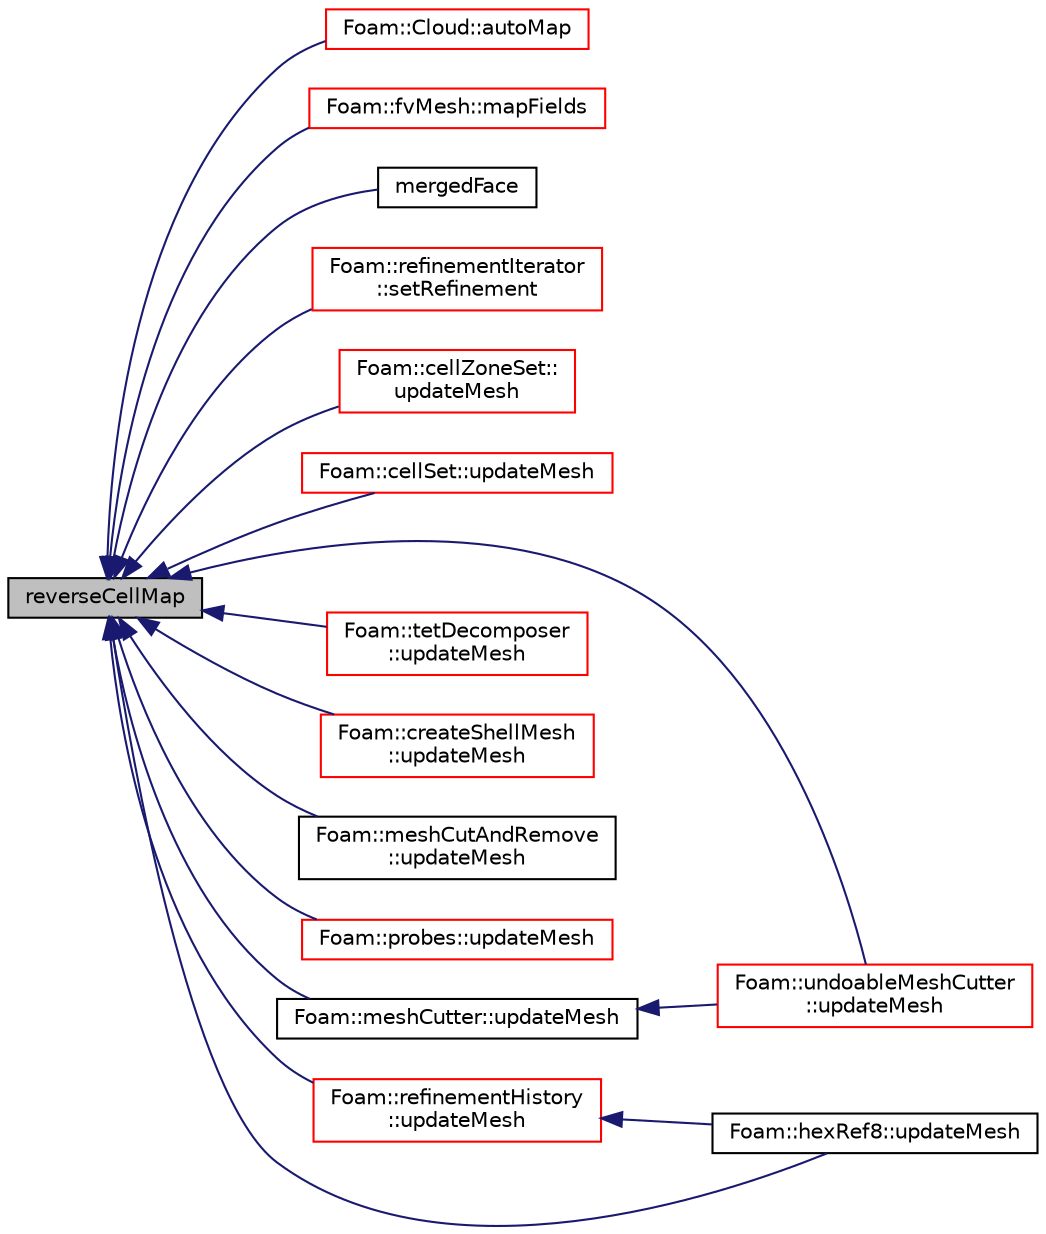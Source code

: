 digraph "reverseCellMap"
{
  bgcolor="transparent";
  edge [fontname="Helvetica",fontsize="10",labelfontname="Helvetica",labelfontsize="10"];
  node [fontname="Helvetica",fontsize="10",shape=record];
  rankdir="LR";
  Node1 [label="reverseCellMap",height=0.2,width=0.4,color="black", fillcolor="grey75", style="filled", fontcolor="black"];
  Node1 -> Node2 [dir="back",color="midnightblue",fontsize="10",style="solid",fontname="Helvetica"];
  Node2 [label="Foam::Cloud::autoMap",height=0.2,width=0.4,color="red",URL="$a00277.html#a57b4e19b916ac2250c5d4b4f259a9f99",tooltip="Remap the cells of particles corresponding to the. "];
  Node1 -> Node3 [dir="back",color="midnightblue",fontsize="10",style="solid",fontname="Helvetica"];
  Node3 [label="Foam::fvMesh::mapFields",height=0.2,width=0.4,color="red",URL="$a00889.html#acdda95483d214b756be7af3887ef71ee",tooltip="Map all fields in time using given map. "];
  Node1 -> Node4 [dir="back",color="midnightblue",fontsize="10",style="solid",fontname="Helvetica"];
  Node4 [label="mergedFace",height=0.2,width=0.4,color="black",URL="$a01461.html#afd4f95a5c3a95f27881cad6768920528",tooltip="If face is removed return face (on new mesh) it merged into. "];
  Node1 -> Node5 [dir="back",color="midnightblue",fontsize="10",style="solid",fontname="Helvetica"];
  Node5 [label="Foam::refinementIterator\l::setRefinement",height=0.2,width=0.4,color="red",URL="$a02161.html#afd8b2c75ae43c5073eece728f11ed02a",tooltip="Try to refine cells in given direction. Constructs intermediate. "];
  Node1 -> Node6 [dir="back",color="midnightblue",fontsize="10",style="solid",fontname="Helvetica"];
  Node6 [label="Foam::cellZoneSet::\lupdateMesh",height=0.2,width=0.4,color="red",URL="$a00244.html#ac7d581e56f61ad4d997421e3a7470d42",tooltip="Update any stored data for new labels. "];
  Node1 -> Node7 [dir="back",color="midnightblue",fontsize="10",style="solid",fontname="Helvetica"];
  Node7 [label="Foam::cellSet::updateMesh",height=0.2,width=0.4,color="red",URL="$a00223.html#ac7d581e56f61ad4d997421e3a7470d42",tooltip="Update any stored data for new labels. "];
  Node1 -> Node8 [dir="back",color="midnightblue",fontsize="10",style="solid",fontname="Helvetica"];
  Node8 [label="Foam::undoableMeshCutter\l::updateMesh",height=0.2,width=0.4,color="red",URL="$a02835.html#ac7d581e56f61ad4d997421e3a7470d42",tooltip="Update stored refinement pattern for changes to mesh. Only. "];
  Node1 -> Node9 [dir="back",color="midnightblue",fontsize="10",style="solid",fontname="Helvetica"];
  Node9 [label="Foam::tetDecomposer\l::updateMesh",height=0.2,width=0.4,color="red",URL="$a02643.html#ad57565956fd4064299f4bd3c4eebb1d4",tooltip="Force recalculation of locally stored data on topological change. "];
  Node1 -> Node10 [dir="back",color="midnightblue",fontsize="10",style="solid",fontname="Helvetica"];
  Node10 [label="Foam::createShellMesh\l::updateMesh",height=0.2,width=0.4,color="red",URL="$a00440.html#ad57565956fd4064299f4bd3c4eebb1d4",tooltip="Update any locally stored mesh information. "];
  Node1 -> Node11 [dir="back",color="midnightblue",fontsize="10",style="solid",fontname="Helvetica"];
  Node11 [label="Foam::meshCutAndRemove\l::updateMesh",height=0.2,width=0.4,color="black",URL="$a01494.html#ad57565956fd4064299f4bd3c4eebb1d4",tooltip="Force recalculation of locally stored data on topological change. "];
  Node1 -> Node12 [dir="back",color="midnightblue",fontsize="10",style="solid",fontname="Helvetica"];
  Node12 [label="Foam::probes::updateMesh",height=0.2,width=0.4,color="red",URL="$a02015.html#ad57565956fd4064299f4bd3c4eebb1d4",tooltip="Update for changes of mesh. "];
  Node1 -> Node13 [dir="back",color="midnightblue",fontsize="10",style="solid",fontname="Helvetica"];
  Node13 [label="Foam::meshCutter::updateMesh",height=0.2,width=0.4,color="black",URL="$a01495.html#ad57565956fd4064299f4bd3c4eebb1d4",tooltip="Force recalculation of locally stored data on topological change. "];
  Node13 -> Node8 [dir="back",color="midnightblue",fontsize="10",style="solid",fontname="Helvetica"];
  Node1 -> Node14 [dir="back",color="midnightblue",fontsize="10",style="solid",fontname="Helvetica"];
  Node14 [label="Foam::refinementHistory\l::updateMesh",height=0.2,width=0.4,color="red",URL="$a02160.html#ad57565956fd4064299f4bd3c4eebb1d4",tooltip="Update numbering for mesh changes. "];
  Node14 -> Node15 [dir="back",color="midnightblue",fontsize="10",style="solid",fontname="Helvetica"];
  Node15 [label="Foam::hexRef8::updateMesh",height=0.2,width=0.4,color="black",URL="$a01022.html#a97c9017fa6ef5f8319a5d64bdf3fd1b6",tooltip="Update local numbering + undo. "];
  Node1 -> Node15 [dir="back",color="midnightblue",fontsize="10",style="solid",fontname="Helvetica"];
}
